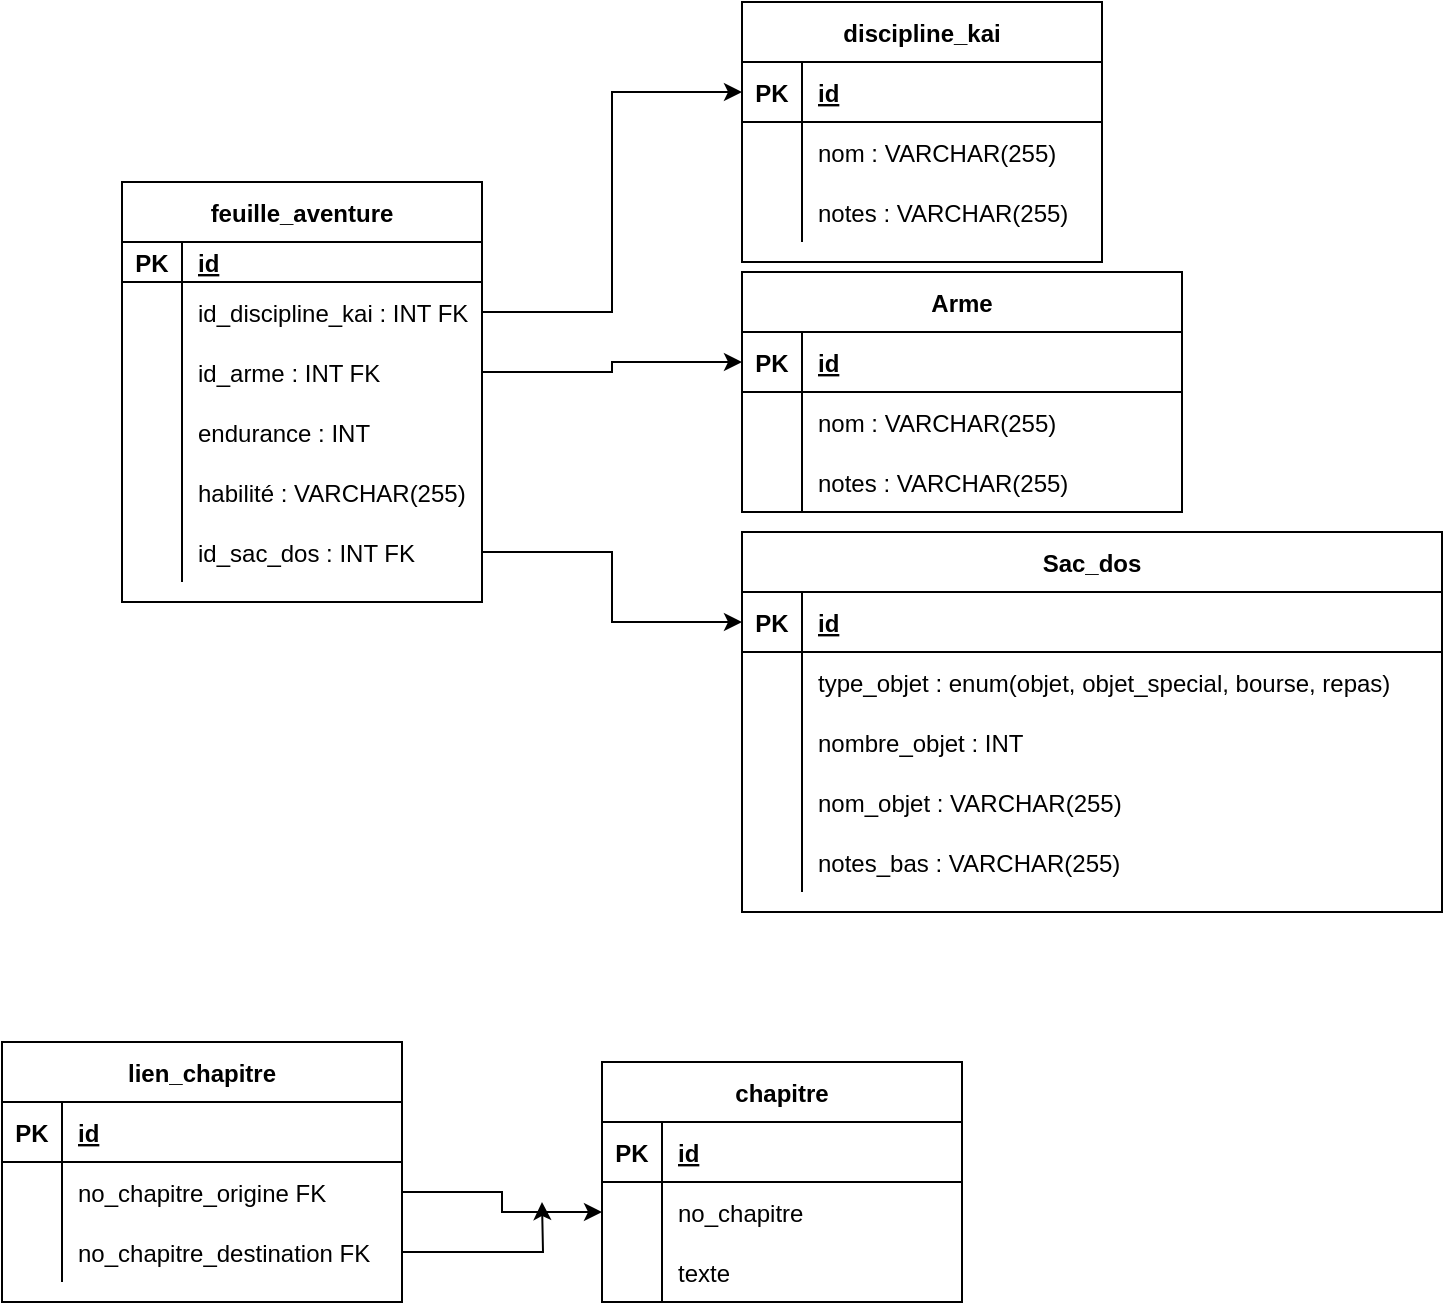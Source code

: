 <mxfile version="20.3.0" type="device"><diagram id="BIek7ayfNAh_hKauHv2P" name="Page-1"><mxGraphModel dx="1967" dy="761" grid="1" gridSize="10" guides="1" tooltips="1" connect="1" arrows="1" fold="1" page="1" pageScale="1" pageWidth="827" pageHeight="1169" math="0" shadow="0"><root><mxCell id="0"/><mxCell id="1" parent="0"/><mxCell id="47-EQWc9VVYFmmQor0oS-7" value="feuille_aventure" style="shape=table;startSize=30;container=1;collapsible=1;childLayout=tableLayout;fixedRows=1;rowLines=0;fontStyle=1;align=center;resizeLast=1;" parent="1" vertex="1"><mxGeometry x="-180" y="470" width="180" height="210" as="geometry"/></mxCell><mxCell id="47-EQWc9VVYFmmQor0oS-8" value="" style="shape=tableRow;horizontal=0;startSize=0;swimlaneHead=0;swimlaneBody=0;fillColor=none;collapsible=0;dropTarget=0;points=[[0,0.5],[1,0.5]];portConstraint=eastwest;top=0;left=0;right=0;bottom=1;" parent="47-EQWc9VVYFmmQor0oS-7" vertex="1"><mxGeometry y="30" width="180" height="20" as="geometry"/></mxCell><mxCell id="47-EQWc9VVYFmmQor0oS-9" value="PK" style="shape=partialRectangle;connectable=0;fillColor=none;top=0;left=0;bottom=0;right=0;fontStyle=1;overflow=hidden;" parent="47-EQWc9VVYFmmQor0oS-8" vertex="1"><mxGeometry width="30" height="20" as="geometry"><mxRectangle width="30" height="20" as="alternateBounds"/></mxGeometry></mxCell><mxCell id="47-EQWc9VVYFmmQor0oS-10" value="id" style="shape=partialRectangle;connectable=0;fillColor=none;top=0;left=0;bottom=0;right=0;align=left;spacingLeft=6;fontStyle=5;overflow=hidden;" parent="47-EQWc9VVYFmmQor0oS-8" vertex="1"><mxGeometry x="30" width="150" height="20" as="geometry"><mxRectangle width="150" height="20" as="alternateBounds"/></mxGeometry></mxCell><mxCell id="47-EQWc9VVYFmmQor0oS-11" value="" style="shape=tableRow;horizontal=0;startSize=0;swimlaneHead=0;swimlaneBody=0;fillColor=none;collapsible=0;dropTarget=0;points=[[0,0.5],[1,0.5]];portConstraint=eastwest;top=0;left=0;right=0;bottom=0;" parent="47-EQWc9VVYFmmQor0oS-7" vertex="1"><mxGeometry y="50" width="180" height="30" as="geometry"/></mxCell><mxCell id="47-EQWc9VVYFmmQor0oS-12" value="" style="shape=partialRectangle;connectable=0;fillColor=none;top=0;left=0;bottom=0;right=0;editable=1;overflow=hidden;" parent="47-EQWc9VVYFmmQor0oS-11" vertex="1"><mxGeometry width="30" height="30" as="geometry"><mxRectangle width="30" height="30" as="alternateBounds"/></mxGeometry></mxCell><mxCell id="47-EQWc9VVYFmmQor0oS-13" value="id_discipline_kai : INT FK" style="shape=partialRectangle;connectable=0;fillColor=none;top=0;left=0;bottom=0;right=0;align=left;spacingLeft=6;overflow=hidden;" parent="47-EQWc9VVYFmmQor0oS-11" vertex="1"><mxGeometry x="30" width="150" height="30" as="geometry"><mxRectangle width="150" height="30" as="alternateBounds"/></mxGeometry></mxCell><mxCell id="47-EQWc9VVYFmmQor0oS-14" value="" style="shape=tableRow;horizontal=0;startSize=0;swimlaneHead=0;swimlaneBody=0;fillColor=none;collapsible=0;dropTarget=0;points=[[0,0.5],[1,0.5]];portConstraint=eastwest;top=0;left=0;right=0;bottom=0;" parent="47-EQWc9VVYFmmQor0oS-7" vertex="1"><mxGeometry y="80" width="180" height="30" as="geometry"/></mxCell><mxCell id="47-EQWc9VVYFmmQor0oS-15" value="" style="shape=partialRectangle;connectable=0;fillColor=none;top=0;left=0;bottom=0;right=0;editable=1;overflow=hidden;" parent="47-EQWc9VVYFmmQor0oS-14" vertex="1"><mxGeometry width="30" height="30" as="geometry"><mxRectangle width="30" height="30" as="alternateBounds"/></mxGeometry></mxCell><mxCell id="47-EQWc9VVYFmmQor0oS-16" value="id_arme : INT FK" style="shape=partialRectangle;connectable=0;fillColor=none;top=0;left=0;bottom=0;right=0;align=left;spacingLeft=6;overflow=hidden;" parent="47-EQWc9VVYFmmQor0oS-14" vertex="1"><mxGeometry x="30" width="150" height="30" as="geometry"><mxRectangle width="150" height="30" as="alternateBounds"/></mxGeometry></mxCell><mxCell id="bloWqqBhPJDrDUTuxuUe-129" value="" style="shape=tableRow;horizontal=0;startSize=0;swimlaneHead=0;swimlaneBody=0;fillColor=none;collapsible=0;dropTarget=0;points=[[0,0.5],[1,0.5]];portConstraint=eastwest;top=0;left=0;right=0;bottom=0;" parent="47-EQWc9VVYFmmQor0oS-7" vertex="1"><mxGeometry y="110" width="180" height="30" as="geometry"/></mxCell><mxCell id="bloWqqBhPJDrDUTuxuUe-130" value="" style="shape=partialRectangle;connectable=0;fillColor=none;top=0;left=0;bottom=0;right=0;editable=1;overflow=hidden;" parent="bloWqqBhPJDrDUTuxuUe-129" vertex="1"><mxGeometry width="30" height="30" as="geometry"><mxRectangle width="30" height="30" as="alternateBounds"/></mxGeometry></mxCell><mxCell id="bloWqqBhPJDrDUTuxuUe-131" value="endurance : INT" style="shape=partialRectangle;connectable=0;fillColor=none;top=0;left=0;bottom=0;right=0;align=left;spacingLeft=6;overflow=hidden;" parent="bloWqqBhPJDrDUTuxuUe-129" vertex="1"><mxGeometry x="30" width="150" height="30" as="geometry"><mxRectangle width="150" height="30" as="alternateBounds"/></mxGeometry></mxCell><mxCell id="47-EQWc9VVYFmmQor0oS-17" value="" style="shape=tableRow;horizontal=0;startSize=0;swimlaneHead=0;swimlaneBody=0;fillColor=none;collapsible=0;dropTarget=0;points=[[0,0.5],[1,0.5]];portConstraint=eastwest;top=0;left=0;right=0;bottom=0;" parent="47-EQWc9VVYFmmQor0oS-7" vertex="1"><mxGeometry y="140" width="180" height="30" as="geometry"/></mxCell><mxCell id="47-EQWc9VVYFmmQor0oS-18" value="" style="shape=partialRectangle;connectable=0;fillColor=none;top=0;left=0;bottom=0;right=0;editable=1;overflow=hidden;" parent="47-EQWc9VVYFmmQor0oS-17" vertex="1"><mxGeometry width="30" height="30" as="geometry"><mxRectangle width="30" height="30" as="alternateBounds"/></mxGeometry></mxCell><mxCell id="47-EQWc9VVYFmmQor0oS-19" value="habilité : VARCHAR(255)" style="shape=partialRectangle;connectable=0;fillColor=none;top=0;left=0;bottom=0;right=0;align=left;spacingLeft=6;overflow=hidden;" parent="47-EQWc9VVYFmmQor0oS-17" vertex="1"><mxGeometry x="30" width="150" height="30" as="geometry"><mxRectangle width="150" height="30" as="alternateBounds"/></mxGeometry></mxCell><mxCell id="WH_9NEhFoj-iJyIdkzm3-4" value="" style="shape=tableRow;horizontal=0;startSize=0;swimlaneHead=0;swimlaneBody=0;fillColor=none;collapsible=0;dropTarget=0;points=[[0,0.5],[1,0.5]];portConstraint=eastwest;top=0;left=0;right=0;bottom=0;" vertex="1" parent="47-EQWc9VVYFmmQor0oS-7"><mxGeometry y="170" width="180" height="30" as="geometry"/></mxCell><mxCell id="WH_9NEhFoj-iJyIdkzm3-5" value="" style="shape=partialRectangle;connectable=0;fillColor=none;top=0;left=0;bottom=0;right=0;editable=1;overflow=hidden;" vertex="1" parent="WH_9NEhFoj-iJyIdkzm3-4"><mxGeometry width="30" height="30" as="geometry"><mxRectangle width="30" height="30" as="alternateBounds"/></mxGeometry></mxCell><mxCell id="WH_9NEhFoj-iJyIdkzm3-6" value="id_sac_dos : INT FK" style="shape=partialRectangle;connectable=0;fillColor=none;top=0;left=0;bottom=0;right=0;align=left;spacingLeft=6;overflow=hidden;" vertex="1" parent="WH_9NEhFoj-iJyIdkzm3-4"><mxGeometry x="30" width="150" height="30" as="geometry"><mxRectangle width="150" height="30" as="alternateBounds"/></mxGeometry></mxCell><mxCell id="47-EQWc9VVYFmmQor0oS-20" value="Arme" style="shape=table;startSize=30;container=1;collapsible=1;childLayout=tableLayout;fixedRows=1;rowLines=0;fontStyle=1;align=center;resizeLast=1;" parent="1" vertex="1"><mxGeometry x="130" y="515" width="220" height="120" as="geometry"/></mxCell><mxCell id="47-EQWc9VVYFmmQor0oS-21" value="" style="shape=tableRow;horizontal=0;startSize=0;swimlaneHead=0;swimlaneBody=0;fillColor=none;collapsible=0;dropTarget=0;points=[[0,0.5],[1,0.5]];portConstraint=eastwest;top=0;left=0;right=0;bottom=1;" parent="47-EQWc9VVYFmmQor0oS-20" vertex="1"><mxGeometry y="30" width="220" height="30" as="geometry"/></mxCell><mxCell id="47-EQWc9VVYFmmQor0oS-22" value="PK" style="shape=partialRectangle;connectable=0;fillColor=none;top=0;left=0;bottom=0;right=0;fontStyle=1;overflow=hidden;" parent="47-EQWc9VVYFmmQor0oS-21" vertex="1"><mxGeometry width="30" height="30" as="geometry"><mxRectangle width="30" height="30" as="alternateBounds"/></mxGeometry></mxCell><mxCell id="47-EQWc9VVYFmmQor0oS-23" value="id" style="shape=partialRectangle;connectable=0;fillColor=none;top=0;left=0;bottom=0;right=0;align=left;spacingLeft=6;fontStyle=5;overflow=hidden;" parent="47-EQWc9VVYFmmQor0oS-21" vertex="1"><mxGeometry x="30" width="190" height="30" as="geometry"><mxRectangle width="190" height="30" as="alternateBounds"/></mxGeometry></mxCell><mxCell id="47-EQWc9VVYFmmQor0oS-24" value="" style="shape=tableRow;horizontal=0;startSize=0;swimlaneHead=0;swimlaneBody=0;fillColor=none;collapsible=0;dropTarget=0;points=[[0,0.5],[1,0.5]];portConstraint=eastwest;top=0;left=0;right=0;bottom=0;" parent="47-EQWc9VVYFmmQor0oS-20" vertex="1"><mxGeometry y="60" width="220" height="30" as="geometry"/></mxCell><mxCell id="47-EQWc9VVYFmmQor0oS-25" value="" style="shape=partialRectangle;connectable=0;fillColor=none;top=0;left=0;bottom=0;right=0;editable=1;overflow=hidden;" parent="47-EQWc9VVYFmmQor0oS-24" vertex="1"><mxGeometry width="30" height="30" as="geometry"><mxRectangle width="30" height="30" as="alternateBounds"/></mxGeometry></mxCell><mxCell id="47-EQWc9VVYFmmQor0oS-26" value="nom : VARCHAR(255)" style="shape=partialRectangle;connectable=0;fillColor=none;top=0;left=0;bottom=0;right=0;align=left;spacingLeft=6;overflow=hidden;" parent="47-EQWc9VVYFmmQor0oS-24" vertex="1"><mxGeometry x="30" width="190" height="30" as="geometry"><mxRectangle width="190" height="30" as="alternateBounds"/></mxGeometry></mxCell><mxCell id="47-EQWc9VVYFmmQor0oS-27" value="" style="shape=tableRow;horizontal=0;startSize=0;swimlaneHead=0;swimlaneBody=0;fillColor=none;collapsible=0;dropTarget=0;points=[[0,0.5],[1,0.5]];portConstraint=eastwest;top=0;left=0;right=0;bottom=0;" parent="47-EQWc9VVYFmmQor0oS-20" vertex="1"><mxGeometry y="90" width="220" height="30" as="geometry"/></mxCell><mxCell id="47-EQWc9VVYFmmQor0oS-28" value="" style="shape=partialRectangle;connectable=0;fillColor=none;top=0;left=0;bottom=0;right=0;editable=1;overflow=hidden;" parent="47-EQWc9VVYFmmQor0oS-27" vertex="1"><mxGeometry width="30" height="30" as="geometry"><mxRectangle width="30" height="30" as="alternateBounds"/></mxGeometry></mxCell><mxCell id="47-EQWc9VVYFmmQor0oS-29" value="notes : VARCHAR(255)" style="shape=partialRectangle;connectable=0;fillColor=none;top=0;left=0;bottom=0;right=0;align=left;spacingLeft=6;overflow=hidden;" parent="47-EQWc9VVYFmmQor0oS-27" vertex="1"><mxGeometry x="30" width="190" height="30" as="geometry"><mxRectangle width="190" height="30" as="alternateBounds"/></mxGeometry></mxCell><mxCell id="bloWqqBhPJDrDUTuxuUe-1" value="chapitre" style="shape=table;startSize=30;container=1;collapsible=1;childLayout=tableLayout;fixedRows=1;rowLines=0;fontStyle=1;align=center;resizeLast=1;" parent="1" vertex="1"><mxGeometry x="60" y="910" width="180" height="120" as="geometry"/></mxCell><mxCell id="bloWqqBhPJDrDUTuxuUe-2" value="" style="shape=tableRow;horizontal=0;startSize=0;swimlaneHead=0;swimlaneBody=0;fillColor=none;collapsible=0;dropTarget=0;points=[[0,0.5],[1,0.5]];portConstraint=eastwest;top=0;left=0;right=0;bottom=1;" parent="bloWqqBhPJDrDUTuxuUe-1" vertex="1"><mxGeometry y="30" width="180" height="30" as="geometry"/></mxCell><mxCell id="bloWqqBhPJDrDUTuxuUe-3" value="PK" style="shape=partialRectangle;connectable=0;fillColor=none;top=0;left=0;bottom=0;right=0;fontStyle=1;overflow=hidden;" parent="bloWqqBhPJDrDUTuxuUe-2" vertex="1"><mxGeometry width="30" height="30" as="geometry"><mxRectangle width="30" height="30" as="alternateBounds"/></mxGeometry></mxCell><mxCell id="bloWqqBhPJDrDUTuxuUe-4" value="id" style="shape=partialRectangle;connectable=0;fillColor=none;top=0;left=0;bottom=0;right=0;align=left;spacingLeft=6;fontStyle=5;overflow=hidden;" parent="bloWqqBhPJDrDUTuxuUe-2" vertex="1"><mxGeometry x="30" width="150" height="30" as="geometry"><mxRectangle width="150" height="30" as="alternateBounds"/></mxGeometry></mxCell><mxCell id="bloWqqBhPJDrDUTuxuUe-5" value="" style="shape=tableRow;horizontal=0;startSize=0;swimlaneHead=0;swimlaneBody=0;fillColor=none;collapsible=0;dropTarget=0;points=[[0,0.5],[1,0.5]];portConstraint=eastwest;top=0;left=0;right=0;bottom=0;" parent="bloWqqBhPJDrDUTuxuUe-1" vertex="1"><mxGeometry y="60" width="180" height="30" as="geometry"/></mxCell><mxCell id="bloWqqBhPJDrDUTuxuUe-6" value="" style="shape=partialRectangle;connectable=0;fillColor=none;top=0;left=0;bottom=0;right=0;editable=1;overflow=hidden;" parent="bloWqqBhPJDrDUTuxuUe-5" vertex="1"><mxGeometry width="30" height="30" as="geometry"><mxRectangle width="30" height="30" as="alternateBounds"/></mxGeometry></mxCell><mxCell id="bloWqqBhPJDrDUTuxuUe-7" value="no_chapitre" style="shape=partialRectangle;connectable=0;fillColor=none;top=0;left=0;bottom=0;right=0;align=left;spacingLeft=6;overflow=hidden;" parent="bloWqqBhPJDrDUTuxuUe-5" vertex="1"><mxGeometry x="30" width="150" height="30" as="geometry"><mxRectangle width="150" height="30" as="alternateBounds"/></mxGeometry></mxCell><mxCell id="bloWqqBhPJDrDUTuxuUe-8" value="" style="shape=tableRow;horizontal=0;startSize=0;swimlaneHead=0;swimlaneBody=0;fillColor=none;collapsible=0;dropTarget=0;points=[[0,0.5],[1,0.5]];portConstraint=eastwest;top=0;left=0;right=0;bottom=0;" parent="bloWqqBhPJDrDUTuxuUe-1" vertex="1"><mxGeometry y="90" width="180" height="30" as="geometry"/></mxCell><mxCell id="bloWqqBhPJDrDUTuxuUe-9" value="" style="shape=partialRectangle;connectable=0;fillColor=none;top=0;left=0;bottom=0;right=0;editable=1;overflow=hidden;" parent="bloWqqBhPJDrDUTuxuUe-8" vertex="1"><mxGeometry width="30" height="30" as="geometry"><mxRectangle width="30" height="30" as="alternateBounds"/></mxGeometry></mxCell><mxCell id="bloWqqBhPJDrDUTuxuUe-10" value="texte" style="shape=partialRectangle;connectable=0;fillColor=none;top=0;left=0;bottom=0;right=0;align=left;spacingLeft=6;overflow=hidden;" parent="bloWqqBhPJDrDUTuxuUe-8" vertex="1"><mxGeometry x="30" width="150" height="30" as="geometry"><mxRectangle width="150" height="30" as="alternateBounds"/></mxGeometry></mxCell><mxCell id="bloWqqBhPJDrDUTuxuUe-14" value="lien_chapitre" style="shape=table;startSize=30;container=1;collapsible=1;childLayout=tableLayout;fixedRows=1;rowLines=0;fontStyle=1;align=center;resizeLast=1;" parent="1" vertex="1"><mxGeometry x="-240" y="900" width="200" height="130" as="geometry"/></mxCell><mxCell id="bloWqqBhPJDrDUTuxuUe-15" value="" style="shape=tableRow;horizontal=0;startSize=0;swimlaneHead=0;swimlaneBody=0;fillColor=none;collapsible=0;dropTarget=0;points=[[0,0.5],[1,0.5]];portConstraint=eastwest;top=0;left=0;right=0;bottom=1;" parent="bloWqqBhPJDrDUTuxuUe-14" vertex="1"><mxGeometry y="30" width="200" height="30" as="geometry"/></mxCell><mxCell id="bloWqqBhPJDrDUTuxuUe-16" value="PK" style="shape=partialRectangle;connectable=0;fillColor=none;top=0;left=0;bottom=0;right=0;fontStyle=1;overflow=hidden;" parent="bloWqqBhPJDrDUTuxuUe-15" vertex="1"><mxGeometry width="30" height="30" as="geometry"><mxRectangle width="30" height="30" as="alternateBounds"/></mxGeometry></mxCell><mxCell id="bloWqqBhPJDrDUTuxuUe-17" value="id" style="shape=partialRectangle;connectable=0;fillColor=none;top=0;left=0;bottom=0;right=0;align=left;spacingLeft=6;fontStyle=5;overflow=hidden;" parent="bloWqqBhPJDrDUTuxuUe-15" vertex="1"><mxGeometry x="30" width="170" height="30" as="geometry"><mxRectangle width="170" height="30" as="alternateBounds"/></mxGeometry></mxCell><mxCell id="bloWqqBhPJDrDUTuxuUe-18" value="" style="shape=tableRow;horizontal=0;startSize=0;swimlaneHead=0;swimlaneBody=0;fillColor=none;collapsible=0;dropTarget=0;points=[[0,0.5],[1,0.5]];portConstraint=eastwest;top=0;left=0;right=0;bottom=0;" parent="bloWqqBhPJDrDUTuxuUe-14" vertex="1"><mxGeometry y="60" width="200" height="30" as="geometry"/></mxCell><mxCell id="bloWqqBhPJDrDUTuxuUe-19" value="" style="shape=partialRectangle;connectable=0;fillColor=none;top=0;left=0;bottom=0;right=0;editable=1;overflow=hidden;" parent="bloWqqBhPJDrDUTuxuUe-18" vertex="1"><mxGeometry width="30" height="30" as="geometry"><mxRectangle width="30" height="30" as="alternateBounds"/></mxGeometry></mxCell><mxCell id="bloWqqBhPJDrDUTuxuUe-20" value="no_chapitre_origine FK" style="shape=partialRectangle;connectable=0;fillColor=none;top=0;left=0;bottom=0;right=0;align=left;spacingLeft=6;overflow=hidden;" parent="bloWqqBhPJDrDUTuxuUe-18" vertex="1"><mxGeometry x="30" width="170" height="30" as="geometry"><mxRectangle width="170" height="30" as="alternateBounds"/></mxGeometry></mxCell><mxCell id="bloWqqBhPJDrDUTuxuUe-21" value="" style="shape=tableRow;horizontal=0;startSize=0;swimlaneHead=0;swimlaneBody=0;fillColor=none;collapsible=0;dropTarget=0;points=[[0,0.5],[1,0.5]];portConstraint=eastwest;top=0;left=0;right=0;bottom=0;" parent="bloWqqBhPJDrDUTuxuUe-14" vertex="1"><mxGeometry y="90" width="200" height="30" as="geometry"/></mxCell><mxCell id="bloWqqBhPJDrDUTuxuUe-22" value="" style="shape=partialRectangle;connectable=0;fillColor=none;top=0;left=0;bottom=0;right=0;editable=1;overflow=hidden;" parent="bloWqqBhPJDrDUTuxuUe-21" vertex="1"><mxGeometry width="30" height="30" as="geometry"><mxRectangle width="30" height="30" as="alternateBounds"/></mxGeometry></mxCell><mxCell id="bloWqqBhPJDrDUTuxuUe-23" value="no_chapitre_destination FK" style="shape=partialRectangle;connectable=0;fillColor=none;top=0;left=0;bottom=0;right=0;align=left;spacingLeft=6;overflow=hidden;" parent="bloWqqBhPJDrDUTuxuUe-21" vertex="1"><mxGeometry x="30" width="170" height="30" as="geometry"><mxRectangle width="170" height="30" as="alternateBounds"/></mxGeometry></mxCell><mxCell id="bloWqqBhPJDrDUTuxuUe-90" value="discipline_kai" style="shape=table;startSize=30;container=1;collapsible=1;childLayout=tableLayout;fixedRows=1;rowLines=0;fontStyle=1;align=center;resizeLast=1;" parent="1" vertex="1"><mxGeometry x="130" y="380" width="180" height="130" as="geometry"/></mxCell><mxCell id="bloWqqBhPJDrDUTuxuUe-91" value="" style="shape=tableRow;horizontal=0;startSize=0;swimlaneHead=0;swimlaneBody=0;fillColor=none;collapsible=0;dropTarget=0;points=[[0,0.5],[1,0.5]];portConstraint=eastwest;top=0;left=0;right=0;bottom=1;" parent="bloWqqBhPJDrDUTuxuUe-90" vertex="1"><mxGeometry y="30" width="180" height="30" as="geometry"/></mxCell><mxCell id="bloWqqBhPJDrDUTuxuUe-92" value="PK" style="shape=partialRectangle;connectable=0;fillColor=none;top=0;left=0;bottom=0;right=0;fontStyle=1;overflow=hidden;" parent="bloWqqBhPJDrDUTuxuUe-91" vertex="1"><mxGeometry width="30" height="30" as="geometry"><mxRectangle width="30" height="30" as="alternateBounds"/></mxGeometry></mxCell><mxCell id="bloWqqBhPJDrDUTuxuUe-93" value="id" style="shape=partialRectangle;connectable=0;fillColor=none;top=0;left=0;bottom=0;right=0;align=left;spacingLeft=6;fontStyle=5;overflow=hidden;" parent="bloWqqBhPJDrDUTuxuUe-91" vertex="1"><mxGeometry x="30" width="150" height="30" as="geometry"><mxRectangle width="150" height="30" as="alternateBounds"/></mxGeometry></mxCell><mxCell id="bloWqqBhPJDrDUTuxuUe-94" value="" style="shape=tableRow;horizontal=0;startSize=0;swimlaneHead=0;swimlaneBody=0;fillColor=none;collapsible=0;dropTarget=0;points=[[0,0.5],[1,0.5]];portConstraint=eastwest;top=0;left=0;right=0;bottom=0;" parent="bloWqqBhPJDrDUTuxuUe-90" vertex="1"><mxGeometry y="60" width="180" height="30" as="geometry"/></mxCell><mxCell id="bloWqqBhPJDrDUTuxuUe-95" value="" style="shape=partialRectangle;connectable=0;fillColor=none;top=0;left=0;bottom=0;right=0;editable=1;overflow=hidden;" parent="bloWqqBhPJDrDUTuxuUe-94" vertex="1"><mxGeometry width="30" height="30" as="geometry"><mxRectangle width="30" height="30" as="alternateBounds"/></mxGeometry></mxCell><mxCell id="bloWqqBhPJDrDUTuxuUe-96" value="nom : VARCHAR(255)" style="shape=partialRectangle;connectable=0;fillColor=none;top=0;left=0;bottom=0;right=0;align=left;spacingLeft=6;overflow=hidden;" parent="bloWqqBhPJDrDUTuxuUe-94" vertex="1"><mxGeometry x="30" width="150" height="30" as="geometry"><mxRectangle width="150" height="30" as="alternateBounds"/></mxGeometry></mxCell><mxCell id="bloWqqBhPJDrDUTuxuUe-97" value="" style="shape=tableRow;horizontal=0;startSize=0;swimlaneHead=0;swimlaneBody=0;fillColor=none;collapsible=0;dropTarget=0;points=[[0,0.5],[1,0.5]];portConstraint=eastwest;top=0;left=0;right=0;bottom=0;" parent="bloWqqBhPJDrDUTuxuUe-90" vertex="1"><mxGeometry y="90" width="180" height="30" as="geometry"/></mxCell><mxCell id="bloWqqBhPJDrDUTuxuUe-98" value="" style="shape=partialRectangle;connectable=0;fillColor=none;top=0;left=0;bottom=0;right=0;editable=1;overflow=hidden;" parent="bloWqqBhPJDrDUTuxuUe-97" vertex="1"><mxGeometry width="30" height="30" as="geometry"><mxRectangle width="30" height="30" as="alternateBounds"/></mxGeometry></mxCell><mxCell id="bloWqqBhPJDrDUTuxuUe-99" value="notes : VARCHAR(255)" style="shape=partialRectangle;connectable=0;fillColor=none;top=0;left=0;bottom=0;right=0;align=left;spacingLeft=6;overflow=hidden;" parent="bloWqqBhPJDrDUTuxuUe-97" vertex="1"><mxGeometry x="30" width="150" height="30" as="geometry"><mxRectangle width="150" height="30" as="alternateBounds"/></mxGeometry></mxCell><mxCell id="bloWqqBhPJDrDUTuxuUe-103" value="Sac_dos" style="shape=table;startSize=30;container=1;collapsible=1;childLayout=tableLayout;fixedRows=1;rowLines=0;fontStyle=1;align=center;resizeLast=1;" parent="1" vertex="1"><mxGeometry x="130" y="645" width="350" height="190" as="geometry"/></mxCell><mxCell id="bloWqqBhPJDrDUTuxuUe-104" value="" style="shape=tableRow;horizontal=0;startSize=0;swimlaneHead=0;swimlaneBody=0;fillColor=none;collapsible=0;dropTarget=0;points=[[0,0.5],[1,0.5]];portConstraint=eastwest;top=0;left=0;right=0;bottom=1;" parent="bloWqqBhPJDrDUTuxuUe-103" vertex="1"><mxGeometry y="30" width="350" height="30" as="geometry"/></mxCell><mxCell id="bloWqqBhPJDrDUTuxuUe-105" value="PK" style="shape=partialRectangle;connectable=0;fillColor=none;top=0;left=0;bottom=0;right=0;fontStyle=1;overflow=hidden;" parent="bloWqqBhPJDrDUTuxuUe-104" vertex="1"><mxGeometry width="30" height="30" as="geometry"><mxRectangle width="30" height="30" as="alternateBounds"/></mxGeometry></mxCell><mxCell id="bloWqqBhPJDrDUTuxuUe-106" value="id" style="shape=partialRectangle;connectable=0;fillColor=none;top=0;left=0;bottom=0;right=0;align=left;spacingLeft=6;fontStyle=5;overflow=hidden;" parent="bloWqqBhPJDrDUTuxuUe-104" vertex="1"><mxGeometry x="30" width="320" height="30" as="geometry"><mxRectangle width="320" height="30" as="alternateBounds"/></mxGeometry></mxCell><mxCell id="bloWqqBhPJDrDUTuxuUe-107" value="" style="shape=tableRow;horizontal=0;startSize=0;swimlaneHead=0;swimlaneBody=0;fillColor=none;collapsible=0;dropTarget=0;points=[[0,0.5],[1,0.5]];portConstraint=eastwest;top=0;left=0;right=0;bottom=0;" parent="bloWqqBhPJDrDUTuxuUe-103" vertex="1"><mxGeometry y="60" width="350" height="30" as="geometry"/></mxCell><mxCell id="bloWqqBhPJDrDUTuxuUe-108" value="" style="shape=partialRectangle;connectable=0;fillColor=none;top=0;left=0;bottom=0;right=0;editable=1;overflow=hidden;" parent="bloWqqBhPJDrDUTuxuUe-107" vertex="1"><mxGeometry width="30" height="30" as="geometry"><mxRectangle width="30" height="30" as="alternateBounds"/></mxGeometry></mxCell><mxCell id="bloWqqBhPJDrDUTuxuUe-109" value="type_objet : enum(objet, objet_special, bourse, repas)" style="shape=partialRectangle;connectable=0;fillColor=none;top=0;left=0;bottom=0;right=0;align=left;spacingLeft=6;overflow=hidden;" parent="bloWqqBhPJDrDUTuxuUe-107" vertex="1"><mxGeometry x="30" width="320" height="30" as="geometry"><mxRectangle width="320" height="30" as="alternateBounds"/></mxGeometry></mxCell><mxCell id="bloWqqBhPJDrDUTuxuUe-123" value="" style="shape=tableRow;horizontal=0;startSize=0;swimlaneHead=0;swimlaneBody=0;fillColor=none;collapsible=0;dropTarget=0;points=[[0,0.5],[1,0.5]];portConstraint=eastwest;top=0;left=0;right=0;bottom=0;" parent="bloWqqBhPJDrDUTuxuUe-103" vertex="1"><mxGeometry y="90" width="350" height="30" as="geometry"/></mxCell><mxCell id="bloWqqBhPJDrDUTuxuUe-124" value="" style="shape=partialRectangle;connectable=0;fillColor=none;top=0;left=0;bottom=0;right=0;editable=1;overflow=hidden;" parent="bloWqqBhPJDrDUTuxuUe-123" vertex="1"><mxGeometry width="30" height="30" as="geometry"><mxRectangle width="30" height="30" as="alternateBounds"/></mxGeometry></mxCell><mxCell id="bloWqqBhPJDrDUTuxuUe-125" value="nombre_objet : INT" style="shape=partialRectangle;connectable=0;fillColor=none;top=0;left=0;bottom=0;right=0;align=left;spacingLeft=6;overflow=hidden;" parent="bloWqqBhPJDrDUTuxuUe-123" vertex="1"><mxGeometry x="30" width="320" height="30" as="geometry"><mxRectangle width="320" height="30" as="alternateBounds"/></mxGeometry></mxCell><mxCell id="bloWqqBhPJDrDUTuxuUe-126" value="" style="shape=tableRow;horizontal=0;startSize=0;swimlaneHead=0;swimlaneBody=0;fillColor=none;collapsible=0;dropTarget=0;points=[[0,0.5],[1,0.5]];portConstraint=eastwest;top=0;left=0;right=0;bottom=0;" parent="bloWqqBhPJDrDUTuxuUe-103" vertex="1"><mxGeometry y="120" width="350" height="30" as="geometry"/></mxCell><mxCell id="bloWqqBhPJDrDUTuxuUe-127" value="" style="shape=partialRectangle;connectable=0;fillColor=none;top=0;left=0;bottom=0;right=0;editable=1;overflow=hidden;" parent="bloWqqBhPJDrDUTuxuUe-126" vertex="1"><mxGeometry width="30" height="30" as="geometry"><mxRectangle width="30" height="30" as="alternateBounds"/></mxGeometry></mxCell><mxCell id="bloWqqBhPJDrDUTuxuUe-128" value="nom_objet : VARCHAR(255)" style="shape=partialRectangle;connectable=0;fillColor=none;top=0;left=0;bottom=0;right=0;align=left;spacingLeft=6;overflow=hidden;" parent="bloWqqBhPJDrDUTuxuUe-126" vertex="1"><mxGeometry x="30" width="320" height="30" as="geometry"><mxRectangle width="320" height="30" as="alternateBounds"/></mxGeometry></mxCell><mxCell id="bloWqqBhPJDrDUTuxuUe-113" value="" style="shape=tableRow;horizontal=0;startSize=0;swimlaneHead=0;swimlaneBody=0;fillColor=none;collapsible=0;dropTarget=0;points=[[0,0.5],[1,0.5]];portConstraint=eastwest;top=0;left=0;right=0;bottom=0;" parent="bloWqqBhPJDrDUTuxuUe-103" vertex="1"><mxGeometry y="150" width="350" height="30" as="geometry"/></mxCell><mxCell id="bloWqqBhPJDrDUTuxuUe-114" value="" style="shape=partialRectangle;connectable=0;fillColor=none;top=0;left=0;bottom=0;right=0;editable=1;overflow=hidden;" parent="bloWqqBhPJDrDUTuxuUe-113" vertex="1"><mxGeometry width="30" height="30" as="geometry"><mxRectangle width="30" height="30" as="alternateBounds"/></mxGeometry></mxCell><mxCell id="bloWqqBhPJDrDUTuxuUe-115" value="notes_bas : VARCHAR(255)" style="shape=partialRectangle;connectable=0;fillColor=none;top=0;left=0;bottom=0;right=0;align=left;spacingLeft=6;overflow=hidden;" parent="bloWqqBhPJDrDUTuxuUe-113" vertex="1"><mxGeometry x="30" width="320" height="30" as="geometry"><mxRectangle width="320" height="30" as="alternateBounds"/></mxGeometry></mxCell><mxCell id="WH_9NEhFoj-iJyIdkzm3-9" style="edgeStyle=orthogonalEdgeStyle;rounded=0;orthogonalLoop=1;jettySize=auto;html=1;exitX=1;exitY=0.5;exitDx=0;exitDy=0;entryX=0;entryY=0.5;entryDx=0;entryDy=0;" edge="1" parent="1" source="47-EQWc9VVYFmmQor0oS-11" target="bloWqqBhPJDrDUTuxuUe-91"><mxGeometry relative="1" as="geometry"/></mxCell><mxCell id="WH_9NEhFoj-iJyIdkzm3-10" style="edgeStyle=orthogonalEdgeStyle;rounded=0;orthogonalLoop=1;jettySize=auto;html=1;exitX=1;exitY=0.5;exitDx=0;exitDy=0;entryX=0;entryY=0.5;entryDx=0;entryDy=0;" edge="1" parent="1" source="47-EQWc9VVYFmmQor0oS-14" target="47-EQWc9VVYFmmQor0oS-21"><mxGeometry relative="1" as="geometry"/></mxCell><mxCell id="WH_9NEhFoj-iJyIdkzm3-11" style="edgeStyle=orthogonalEdgeStyle;rounded=0;orthogonalLoop=1;jettySize=auto;html=1;exitX=1;exitY=0.5;exitDx=0;exitDy=0;entryX=0;entryY=0.5;entryDx=0;entryDy=0;" edge="1" parent="1" source="WH_9NEhFoj-iJyIdkzm3-4" target="bloWqqBhPJDrDUTuxuUe-104"><mxGeometry relative="1" as="geometry"/></mxCell><mxCell id="WH_9NEhFoj-iJyIdkzm3-14" style="edgeStyle=orthogonalEdgeStyle;rounded=0;orthogonalLoop=1;jettySize=auto;html=1;entryX=0;entryY=0.5;entryDx=0;entryDy=0;" edge="1" parent="1" source="bloWqqBhPJDrDUTuxuUe-18" target="bloWqqBhPJDrDUTuxuUe-5"><mxGeometry relative="1" as="geometry"/></mxCell><mxCell id="WH_9NEhFoj-iJyIdkzm3-15" style="edgeStyle=orthogonalEdgeStyle;rounded=0;orthogonalLoop=1;jettySize=auto;html=1;exitX=1;exitY=0.5;exitDx=0;exitDy=0;" edge="1" parent="1" source="bloWqqBhPJDrDUTuxuUe-21"><mxGeometry relative="1" as="geometry"><mxPoint x="30" y="980.0" as="targetPoint"/></mxGeometry></mxCell></root></mxGraphModel></diagram></mxfile>